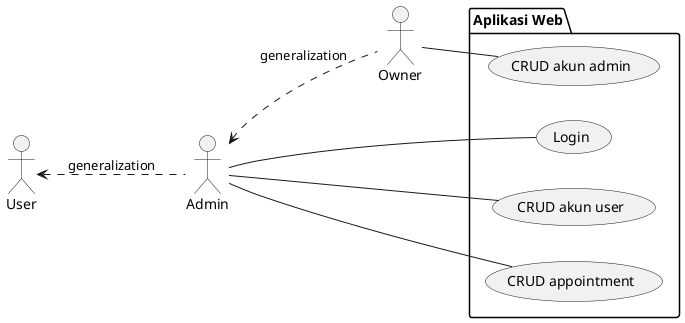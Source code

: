 @startuml web admin

left to right direction
:User: as User
:Admin: as Admin
:Owner: as Owner
User <.. Admin : generalization
Admin <.. Owner : generalization

package "Aplikasi Web" {
    'fitur user owner
    usecase (CRUD akun admin) as crudAkunAdmin

    ' fitur user admin
    usecase (Login) as login
    usecase (CRUD akun user) as crudAkunUser
    usecase (CRUD appointment) as crudAppoint
}

Owner -- crudAkunAdmin

Admin -- login
Admin -- crudAkunUser
Admin -- crudAppoint
@enduml